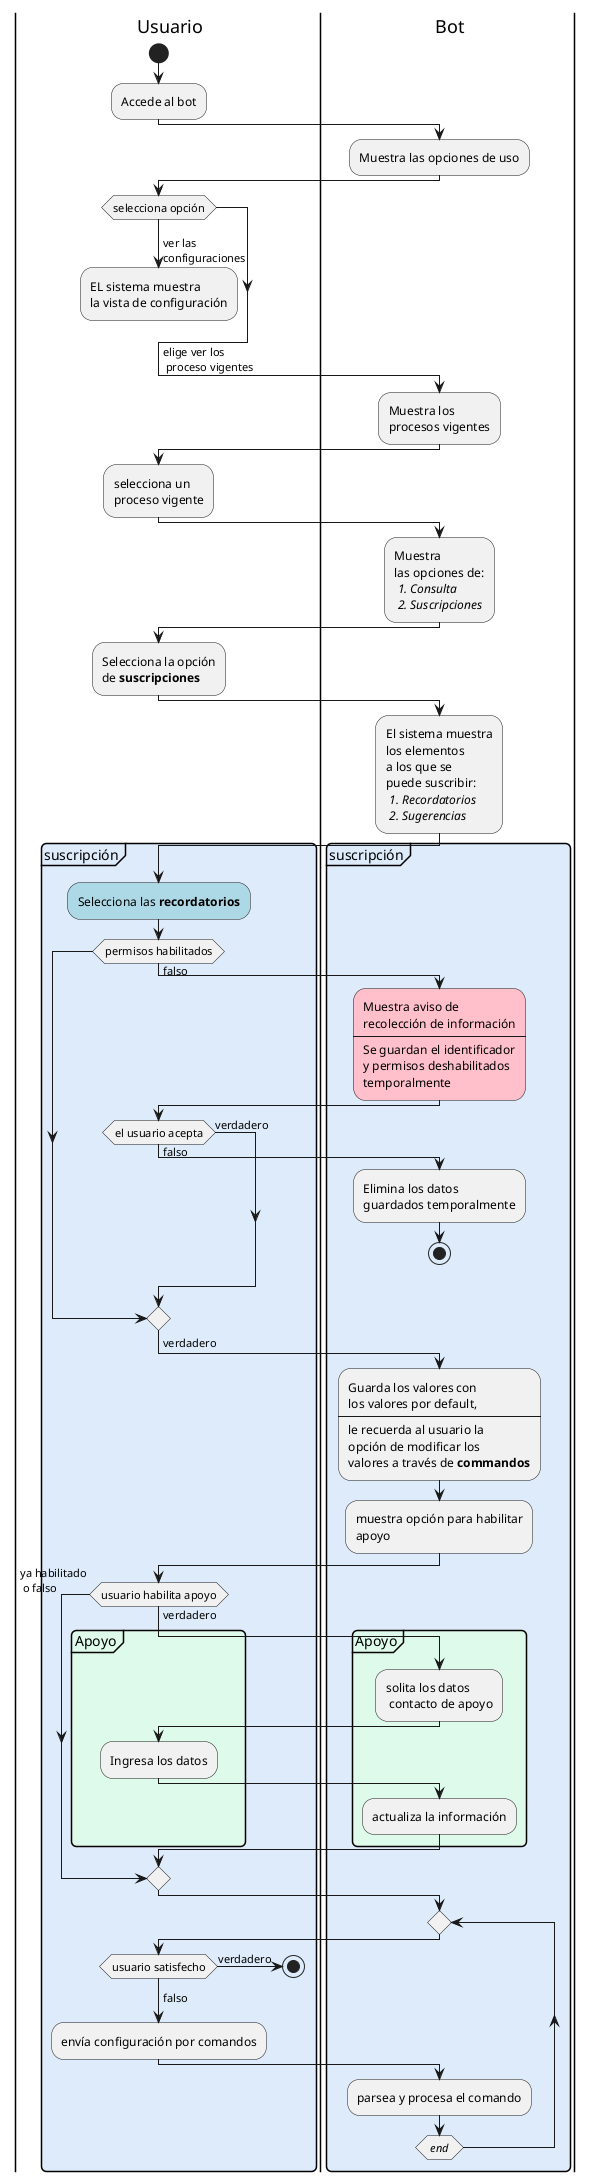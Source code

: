 @startuml
<style>
  partition {
    RoundCorner 10
    BackgroundColor #deebfa
  }
</style>
'Actors
|U| Usuario
|B| Bot

|U|
start
:Accede al bot;
|B|
:Muestra las opciones de uso;
|U|
if (selecciona opción) then (\nver las \nconfiguraciones\n)
    :EL sistema muestra
    la vista de configuración;
    detach
endif
->elige ver los\n proceso vigentes;
|B|
:Muestra los
procesos vigentes;
|U|
:selecciona un
proceso vigente;
|B|
:Muestra
las opciones de:
 //1. Consulta//
 //2. Suscripciones//;
|U|
:Selecciona la opción
de **suscripciones**;

|B|
:El sistema muestra
los elementos
a los que se
puede suscribir:
 //1. Recordatorios//
 //2. Sugerencias//;

 partition suscripción {
    |U|
    #lightblue:Selecciona las **recordatorios**;

    if (permisos habilitados) then (falso)
    |B|
        #pink:Muestra aviso de
        recolección de información
        ----
        Se guardan el identificador
        y permisos deshabilitados
        temporalmente;
        |U|
        if (el usuario acepta) then (falso)
            |B|
            :Elimina los datos
            guardados temporalmente;
            stop
        else (verdadero)
        endif
    endif
    -> verdadero;
    :Guarda los valores con
    los valores por default,
    ----
    le recuerda al usuario la
    opción de modificar los
    valores a través de **commandos**;

    :muestra opción para habilitar
    apoyo;
    |U|
    if (usuario habilita apoyo) then (verdadero)
        partition #defaeb Apoyo {

                |B|
                :solita los datos
                 contacto de apoyo;
                 |U|
                 :Ingresa los datos;
                 |B|
                 :actualiza la información;
        }
    else (ya habilitado \n o falso)
    endif
    repeat
        |U|
        if(usuario satisfecho) then (verdadero)
            stop
        endif
        -> falso;
        :envía configuración por comandos;
        |B|
        :parsea y procesa el comando;
    repeatwhile (//end//)
}

@enduml